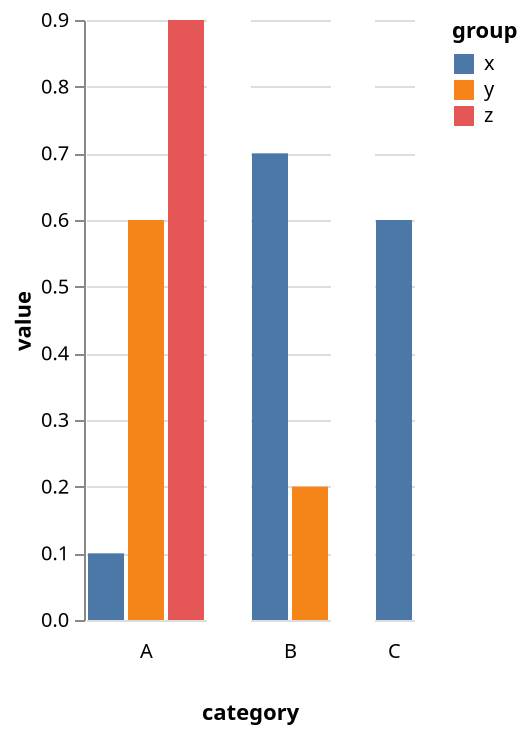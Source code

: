 {
  "$schema": "https://vega.github.io/schema/vega/v5.json",
  "background": "white",
  "padding": 5,
  "data": [
    {
      "name": "source_0",
      "values": [
        {"category": "A", "group": "x", "value": 0.1},
        {"category": "A", "group": "y", "value": 0.6},
        {"category": "A", "group": "z", "value": 0.9},
        {"category": "B", "group": "x", "value": 0.7},
        {"category": "B", "group": "y", "value": 0.2},
        {"category": "C", "group": "x", "value": 0.6}
      ]
    },
    {
      "name": "data_0",
      "source": "source_0",
      "transform": [
        {
          "type": "stack",
          "groupby": ["group", "category"],
          "field": "value",
          "sort": {"field": [], "order": []},
          "as": ["value_start", "value_end"],
          "offset": "zero"
        },
        {
          "type": "filter",
          "expr": "isValid(datum[\"value\"]) && isFinite(+datum[\"value\"])"
        }
      ]
    },
    {
      "name": "column_domain",
      "source": "data_0",
      "transform": [
        {
          "type": "aggregate",
          "groupby": ["category"],
          "fields": ["group"],
          "ops": ["distinct"],
          "as": ["distinct_group"]
        }
      ]
    }
  ],
  "signals": [
    {"name": "child_x_step", "value": 20},
    {"name": "child_height", "value": 300}
  ],
  "layout": {
    "padding": 20,
    "titleAnchor": {"column": "end"},
    "offset": {"columnTitle": 10},
    "columns": {"signal": "length(data('column_domain'))"},
    "bounds": "full",
    "align": "none"
  },
  "marks": [
    {
      "name": "column-title",
      "type": "group",
      "role": "column-title",
      "title": {
        "text": "category",
        "style": "guide-title",
        "orient": "bottom",
        "offset": 10
      }
    },
    {
      "name": "row_header",
      "type": "group",
      "role": "row-header",
      "encode": {"update": {"height": {"signal": "child_height"}}},
      "axes": [
        {
          "scale": "y",
          "orient": "left",
          "grid": false,
          "title": "value",
          "labelOverlap": true,
          "tickCount": {"signal": "ceil(child_height/40)"},
          "zindex": 0
        }
      ]
    },
    {
      "name": "column_footer",
      "type": "group",
      "role": "column-footer",
      "from": {"data": "column_domain"},
      "sort": {"field": "datum[\"category\"]", "order": "ascending"},
      "title": {
        "text": {
          "signal": "isValid(parent[\"category\"]) ? parent[\"category\"] : \"\"+parent[\"category\"]"
        },
        "style": "guide-label",
        "frame": "group",
        "orient": "bottom",
        "offset": 10
      },
      "encode": {
        "update": {
          "width": {
            "signal": "bandspace(datum[\"distinct_group\"], 0.1, 0.05) * child_x_step"
          }
        }
      }
    },
    {
      "name": "cell",
      "type": "group",
      "style": "cell",
      "from": {
        "facet": {
          "name": "facet",
          "data": "data_0",
          "groupby": ["category"],
          "aggregate": {
            "fields": ["group"],
            "ops": ["distinct"],
            "as": ["distinct_group"]
          }
        }
      },
      "sort": {"field": ["datum[\"category\"]"], "order": ["ascending"]},
      "encode": {
        "update": {
          "width": {
            "signal": "bandspace(datum[\"distinct_group\"], 0.1, 0.05) * child_x_step"
          },
          "height": {"signal": "child_height"}
        }
      },
      "marks": [
        {
          "name": "child_marks",
          "type": "rect",
          "style": ["bar"],
          "from": {"data": "facet"},
          "encode": {
            "update": {
              "fill": {"scale": "color", "field": "group"},
              "ariaRoleDescription": {"value": "bar"},
              "description": {
                "signal": "\"group: \" + (isValid(datum[\"group\"]) ? datum[\"group\"] : \"\"+datum[\"group\"]) + \"; value: \" + (format(datum[\"value\"], \"\"))"
              },
              "x": {"scale": "child_x", "field": "group"},
              "width": {"signal": "max(0.25, bandwidth('child_x'))"},
              "y": {"scale": "y", "field": "value_end"},
              "y2": {"scale": "y", "field": "value_start"}
            }
          }
        }
      ],
      "scales": [
        {
          "name": "child_x",
          "type": "band",
          "domain": {"data": "facet", "field": "group", "sort": true},
          "range": {"step": {"signal": "child_x_step"}},
          "paddingInner": 0.1,
          "paddingOuter": 0.05
        }
      ],
      "axes": [
        {
          "scale": "y",
          "orient": "left",
          "gridScale": "child_x",
          "grid": true,
          "tickCount": {"signal": "ceil(child_height/40)"},
          "domain": false,
          "labels": false,
          "aria": false,
          "maxExtent": 0,
          "minExtent": 0,
          "ticks": false,
          "zindex": 0
        }
      ]
    }
  ],
  "scales": [
    {
      "name": "y",
      "type": "linear",
      "domain": {"data": "data_0", "fields": ["value_start", "value_end"]},
      "range": [{"signal": "child_height"}, 0],
      "nice": true,
      "zero": true
    },
    {
      "name": "color",
      "type": "ordinal",
      "domain": {"data": "data_0", "field": "group", "sort": true},
      "range": "category"
    }
  ],
  "legends": [{"fill": "color", "symbolType": "square", "title": "group"}],
  "config": {"style": {"cell": {"stroke": "transparent"}}}
}
